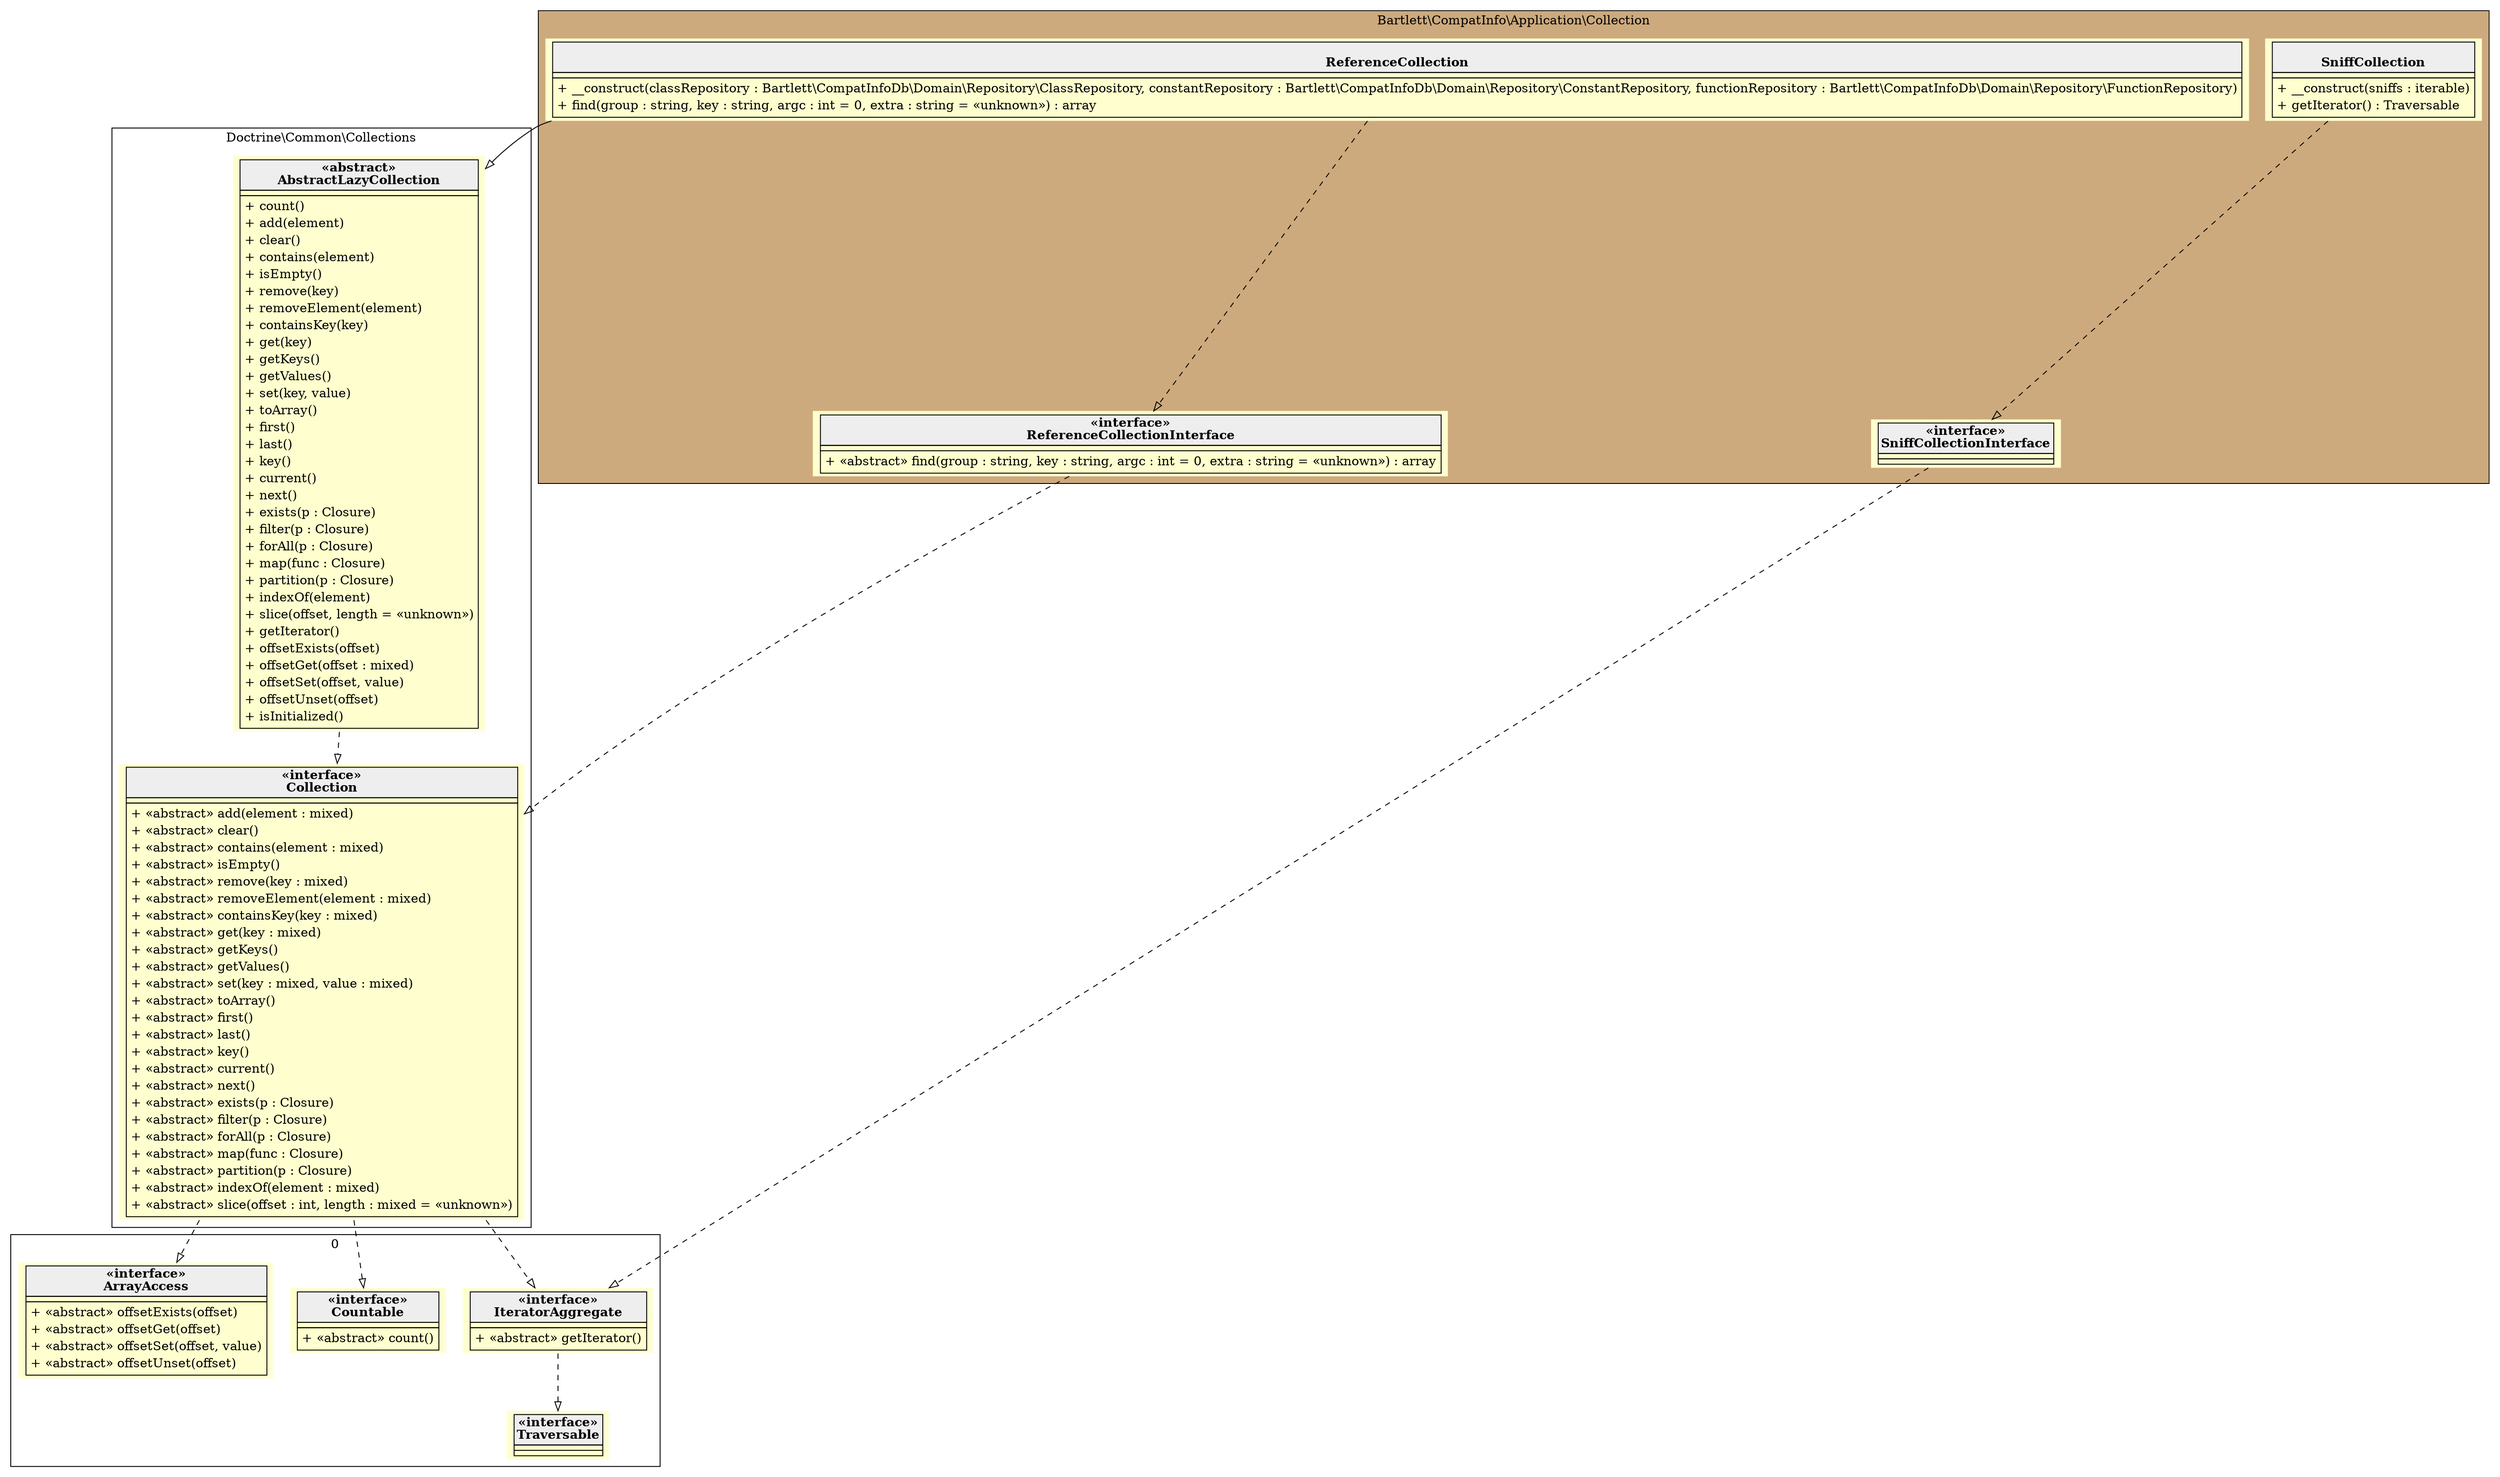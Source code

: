 digraph {
  graph [rankdir="TB" bgcolor="transparent"]
  node [fillcolor="#FEFECE" style="filled"]
  subgraph cluster_0 {
    graph [bgcolor="burlywood3"]
    label = "Bartlett\\CompatInfo\\Application\\Collection"
    "Bartlett\\CompatInfo\\Application\\Collection\\ReferenceCollection" [shape="none" label=<
<table cellspacing="0" border="0" cellborder="1">
    <tr><td bgcolor="#eeeeee"><b><br/>ReferenceCollection</b></td></tr>
    <tr><td></td></tr>
    <tr><td><table border="0" cellspacing="0" cellpadding="2">
    <tr><td align="left">+ __construct(classRepository : Bartlett\\CompatInfoDb\\Domain\\Repository\\ClassRepository, constantRepository : Bartlett\\CompatInfoDb\\Domain\\Repository\\ConstantRepository, functionRepository : Bartlett\\CompatInfoDb\\Domain\\Repository\\FunctionRepository)</td></tr>
    <tr><td align="left">+ find(group : string, key : string, argc : int = 0, extra : string = «unknown») : array</td></tr>
</table></td></tr>
</table>>]
    "Bartlett\\CompatInfo\\Application\\Collection\\ReferenceCollectionInterface" [shape="none" label=<
<table cellspacing="0" border="0" cellborder="1">
    <tr><td bgcolor="#eeeeee"><b>«interface»<br/>ReferenceCollectionInterface</b></td></tr>
    <tr><td></td></tr>
    <tr><td><table border="0" cellspacing="0" cellpadding="2">
    <tr><td align="left">+ «abstract» find(group : string, key : string, argc : int = 0, extra : string = «unknown») : array</td></tr>
</table></td></tr>
</table>>]
    "Bartlett\\CompatInfo\\Application\\Collection\\SniffCollection" [shape="none" label=<
<table cellspacing="0" border="0" cellborder="1">
    <tr><td bgcolor="#eeeeee"><b><br/>SniffCollection</b></td></tr>
    <tr><td></td></tr>
    <tr><td><table border="0" cellspacing="0" cellpadding="2">
    <tr><td align="left">+ __construct(sniffs : iterable)</td></tr>
    <tr><td align="left">+ getIterator() : Traversable</td></tr>
</table></td></tr>
</table>>]
    "Bartlett\\CompatInfo\\Application\\Collection\\SniffCollectionInterface" [shape="none" label=<
<table cellspacing="0" border="0" cellborder="1">
    <tr><td bgcolor="#eeeeee"><b>«interface»<br/>SniffCollectionInterface</b></td></tr>
    <tr><td></td></tr>
    <tr><td></td></tr>
</table>>]
  }
  subgraph cluster_1 {
    label = "Doctrine\\Common\\Collections"
    "Doctrine\\Common\\Collections\\AbstractLazyCollection" [shape="none" label=<
<table cellspacing="0" border="0" cellborder="1">
    <tr><td bgcolor="#eeeeee"><b>«abstract»<br/>AbstractLazyCollection</b></td></tr>
    <tr><td></td></tr>
    <tr><td><table border="0" cellspacing="0" cellpadding="2">
    <tr><td align="left">+ count()</td></tr>
    <tr><td align="left">+ add(element)</td></tr>
    <tr><td align="left">+ clear()</td></tr>
    <tr><td align="left">+ contains(element)</td></tr>
    <tr><td align="left">+ isEmpty()</td></tr>
    <tr><td align="left">+ remove(key)</td></tr>
    <tr><td align="left">+ removeElement(element)</td></tr>
    <tr><td align="left">+ containsKey(key)</td></tr>
    <tr><td align="left">+ get(key)</td></tr>
    <tr><td align="left">+ getKeys()</td></tr>
    <tr><td align="left">+ getValues()</td></tr>
    <tr><td align="left">+ set(key, value)</td></tr>
    <tr><td align="left">+ toArray()</td></tr>
    <tr><td align="left">+ first()</td></tr>
    <tr><td align="left">+ last()</td></tr>
    <tr><td align="left">+ key()</td></tr>
    <tr><td align="left">+ current()</td></tr>
    <tr><td align="left">+ next()</td></tr>
    <tr><td align="left">+ exists(p : Closure)</td></tr>
    <tr><td align="left">+ filter(p : Closure)</td></tr>
    <tr><td align="left">+ forAll(p : Closure)</td></tr>
    <tr><td align="left">+ map(func : Closure)</td></tr>
    <tr><td align="left">+ partition(p : Closure)</td></tr>
    <tr><td align="left">+ indexOf(element)</td></tr>
    <tr><td align="left">+ slice(offset, length = «unknown»)</td></tr>
    <tr><td align="left">+ getIterator()</td></tr>
    <tr><td align="left">+ offsetExists(offset)</td></tr>
    <tr><td align="left">+ offsetGet(offset : mixed)</td></tr>
    <tr><td align="left">+ offsetSet(offset, value)</td></tr>
    <tr><td align="left">+ offsetUnset(offset)</td></tr>
    <tr><td align="left">+ isInitialized()</td></tr>
</table></td></tr>
</table>>]
    "Doctrine\\Common\\Collections\\Collection" [shape="none" label=<
<table cellspacing="0" border="0" cellborder="1">
    <tr><td bgcolor="#eeeeee"><b>«interface»<br/>Collection</b></td></tr>
    <tr><td></td></tr>
    <tr><td><table border="0" cellspacing="0" cellpadding="2">
    <tr><td align="left">+ «abstract» add(element : mixed)</td></tr>
    <tr><td align="left">+ «abstract» clear()</td></tr>
    <tr><td align="left">+ «abstract» contains(element : mixed)</td></tr>
    <tr><td align="left">+ «abstract» isEmpty()</td></tr>
    <tr><td align="left">+ «abstract» remove(key : mixed)</td></tr>
    <tr><td align="left">+ «abstract» removeElement(element : mixed)</td></tr>
    <tr><td align="left">+ «abstract» containsKey(key : mixed)</td></tr>
    <tr><td align="left">+ «abstract» get(key : mixed)</td></tr>
    <tr><td align="left">+ «abstract» getKeys()</td></tr>
    <tr><td align="left">+ «abstract» getValues()</td></tr>
    <tr><td align="left">+ «abstract» set(key : mixed, value : mixed)</td></tr>
    <tr><td align="left">+ «abstract» toArray()</td></tr>
    <tr><td align="left">+ «abstract» first()</td></tr>
    <tr><td align="left">+ «abstract» last()</td></tr>
    <tr><td align="left">+ «abstract» key()</td></tr>
    <tr><td align="left">+ «abstract» current()</td></tr>
    <tr><td align="left">+ «abstract» next()</td></tr>
    <tr><td align="left">+ «abstract» exists(p : Closure)</td></tr>
    <tr><td align="left">+ «abstract» filter(p : Closure)</td></tr>
    <tr><td align="left">+ «abstract» forAll(p : Closure)</td></tr>
    <tr><td align="left">+ «abstract» map(func : Closure)</td></tr>
    <tr><td align="left">+ «abstract» partition(p : Closure)</td></tr>
    <tr><td align="left">+ «abstract» indexOf(element : mixed)</td></tr>
    <tr><td align="left">+ «abstract» slice(offset : int, length : mixed = «unknown»)</td></tr>
</table></td></tr>
</table>>]
  }
  subgraph cluster_2 {
    label = 0
    "Countable" [shape="none" label=<
<table cellspacing="0" border="0" cellborder="1">
    <tr><td bgcolor="#eeeeee"><b>«interface»<br/>Countable</b></td></tr>
    <tr><td></td></tr>
    <tr><td><table border="0" cellspacing="0" cellpadding="2">
    <tr><td align="left">+ «abstract» count()</td></tr>
</table></td></tr>
</table>>]
    "IteratorAggregate" [shape="none" label=<
<table cellspacing="0" border="0" cellborder="1">
    <tr><td bgcolor="#eeeeee"><b>«interface»<br/>IteratorAggregate</b></td></tr>
    <tr><td></td></tr>
    <tr><td><table border="0" cellspacing="0" cellpadding="2">
    <tr><td align="left">+ «abstract» getIterator()</td></tr>
</table></td></tr>
</table>>]
    "Traversable" [shape="none" label=<
<table cellspacing="0" border="0" cellborder="1">
    <tr><td bgcolor="#eeeeee"><b>«interface»<br/>Traversable</b></td></tr>
    <tr><td></td></tr>
    <tr><td></td></tr>
</table>>]
    "ArrayAccess" [shape="none" label=<
<table cellspacing="0" border="0" cellborder="1">
    <tr><td bgcolor="#eeeeee"><b>«interface»<br/>ArrayAccess</b></td></tr>
    <tr><td></td></tr>
    <tr><td><table border="0" cellspacing="0" cellpadding="2">
    <tr><td align="left">+ «abstract» offsetExists(offset)</td></tr>
    <tr><td align="left">+ «abstract» offsetGet(offset)</td></tr>
    <tr><td align="left">+ «abstract» offsetSet(offset, value)</td></tr>
    <tr><td align="left">+ «abstract» offsetUnset(offset)</td></tr>
</table></td></tr>
</table>>]
  }
  "Doctrine\\Common\\Collections\\Collection" -> "Countable" [arrowhead="empty" style="dashed"]
  "IteratorAggregate" -> "Traversable" [arrowhead="empty" style="dashed"]
  "Doctrine\\Common\\Collections\\Collection" -> "IteratorAggregate" [arrowhead="empty" style="dashed"]
  "Doctrine\\Common\\Collections\\Collection" -> "ArrayAccess" [arrowhead="empty" style="dashed"]
  "Doctrine\\Common\\Collections\\AbstractLazyCollection" -> "Doctrine\\Common\\Collections\\Collection" [arrowhead="empty" style="dashed"]
  "Bartlett\\CompatInfo\\Application\\Collection\\ReferenceCollection" -> "Doctrine\\Common\\Collections\\AbstractLazyCollection" [arrowhead="empty" style="filled"]
  "Bartlett\\CompatInfo\\Application\\Collection\\ReferenceCollectionInterface" -> "Doctrine\\Common\\Collections\\Collection" [arrowhead="empty" style="dashed"]
  "Bartlett\\CompatInfo\\Application\\Collection\\ReferenceCollection" -> "Bartlett\\CompatInfo\\Application\\Collection\\ReferenceCollectionInterface" [arrowhead="empty" style="dashed"]
  "Bartlett\\CompatInfo\\Application\\Collection\\SniffCollectionInterface" -> "IteratorAggregate" [arrowhead="empty" style="dashed"]
  "Bartlett\\CompatInfo\\Application\\Collection\\SniffCollection" -> "Bartlett\\CompatInfo\\Application\\Collection\\SniffCollectionInterface" [arrowhead="empty" style="dashed"]
}
